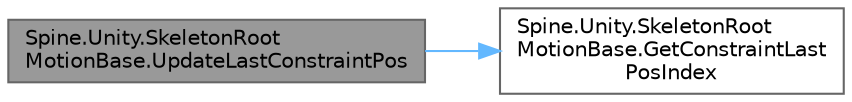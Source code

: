 digraph "Spine.Unity.SkeletonRootMotionBase.UpdateLastConstraintPos"
{
 // LATEX_PDF_SIZE
  bgcolor="transparent";
  edge [fontname=Helvetica,fontsize=10,labelfontname=Helvetica,labelfontsize=10];
  node [fontname=Helvetica,fontsize=10,shape=box,height=0.2,width=0.4];
  rankdir="LR";
  Node1 [id="Node000001",label="Spine.Unity.SkeletonRoot\lMotionBase.UpdateLastConstraintPos",height=0.2,width=0.4,color="gray40", fillcolor="grey60", style="filled", fontcolor="black",tooltip=" "];
  Node1 -> Node2 [id="edge2_Node000001_Node000002",color="steelblue1",style="solid",tooltip=" "];
  Node2 [id="Node000002",label="Spine.Unity.SkeletonRoot\lMotionBase.GetConstraintLast\lPosIndex",height=0.2,width=0.4,color="grey40", fillcolor="white", style="filled",URL="$class_spine_1_1_unity_1_1_skeleton_root_motion_base.html#ace23486c458c04a46cc08de3af199e4d",tooltip=" "];
}
